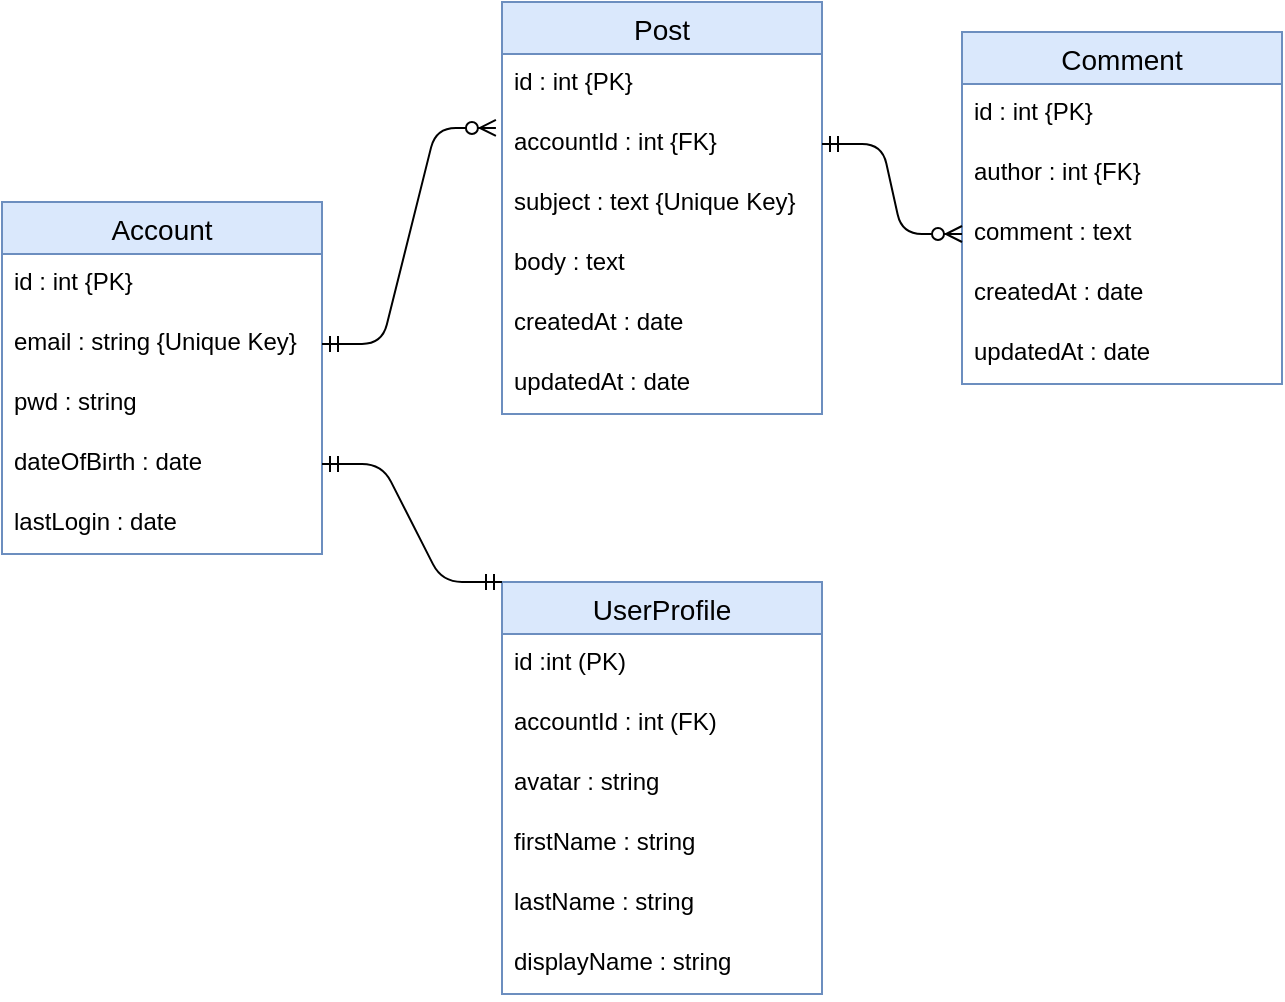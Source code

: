 <mxfile version="14.6.13" type="device"><diagram id="MPP2mbzUBWHYglcWMk7_" name="Page-1"><mxGraphModel dx="1106" dy="820" grid="1" gridSize="10" guides="1" tooltips="1" connect="1" arrows="1" fold="1" page="1" pageScale="1" pageWidth="827" pageHeight="1169" math="0" shadow="0"><root><mxCell id="0"/><mxCell id="1" parent="0"/><mxCell id="Y53zIaduRA6XaD6oKjap-1" value="Post" style="swimlane;fontStyle=0;childLayout=stackLayout;horizontal=1;startSize=26;horizontalStack=0;resizeParent=1;resizeParentMax=0;resizeLast=0;collapsible=1;marginBottom=0;align=center;fontSize=14;fillColor=#dae8fc;strokeColor=#6c8ebf;" parent="1" vertex="1"><mxGeometry x="330" y="180" width="160" height="206" as="geometry"/></mxCell><mxCell id="Y53zIaduRA6XaD6oKjap-2" value="id : int {PK}" style="text;strokeColor=none;fillColor=none;spacingLeft=4;spacingRight=4;overflow=hidden;rotatable=0;points=[[0,0.5],[1,0.5]];portConstraint=eastwest;fontSize=12;" parent="Y53zIaduRA6XaD6oKjap-1" vertex="1"><mxGeometry y="26" width="160" height="30" as="geometry"/></mxCell><mxCell id="Y53zIaduRA6XaD6oKjap-3" value="accountId : int {FK}" style="text;strokeColor=none;fillColor=none;spacingLeft=4;spacingRight=4;overflow=hidden;rotatable=0;points=[[0,0.5],[1,0.5]];portConstraint=eastwest;fontSize=12;" parent="Y53zIaduRA6XaD6oKjap-1" vertex="1"><mxGeometry y="56" width="160" height="30" as="geometry"/></mxCell><mxCell id="77UfXDExuhTplu2qrtNW-1" value="subject : text {Unique Key}" style="text;strokeColor=none;fillColor=none;spacingLeft=4;spacingRight=4;overflow=hidden;rotatable=0;points=[[0,0.5],[1,0.5]];portConstraint=eastwest;fontSize=12;" parent="Y53zIaduRA6XaD6oKjap-1" vertex="1"><mxGeometry y="86" width="160" height="30" as="geometry"/></mxCell><mxCell id="Y53zIaduRA6XaD6oKjap-4" value="body : text " style="text;strokeColor=none;fillColor=none;spacingLeft=4;spacingRight=4;overflow=hidden;rotatable=0;points=[[0,0.5],[1,0.5]];portConstraint=eastwest;fontSize=12;" parent="Y53zIaduRA6XaD6oKjap-1" vertex="1"><mxGeometry y="116" width="160" height="30" as="geometry"/></mxCell><mxCell id="Y53zIaduRA6XaD6oKjap-27" value="createdAt : date" style="text;strokeColor=none;fillColor=none;spacingLeft=4;spacingRight=4;overflow=hidden;rotatable=0;points=[[0,0.5],[1,0.5]];portConstraint=eastwest;fontSize=12;" parent="Y53zIaduRA6XaD6oKjap-1" vertex="1"><mxGeometry y="146" width="160" height="30" as="geometry"/></mxCell><mxCell id="Y53zIaduRA6XaD6oKjap-28" value="updatedAt : date" style="text;strokeColor=none;fillColor=none;spacingLeft=4;spacingRight=4;overflow=hidden;rotatable=0;points=[[0,0.5],[1,0.5]];portConstraint=eastwest;fontSize=12;" parent="Y53zIaduRA6XaD6oKjap-1" vertex="1"><mxGeometry y="176" width="160" height="30" as="geometry"/></mxCell><mxCell id="Y53zIaduRA6XaD6oKjap-6" value="Comment" style="swimlane;fontStyle=0;childLayout=stackLayout;horizontal=1;startSize=26;horizontalStack=0;resizeParent=1;resizeParentMax=0;resizeLast=0;collapsible=1;marginBottom=0;align=center;fontSize=14;fillColor=#dae8fc;strokeColor=#6c8ebf;" parent="1" vertex="1"><mxGeometry x="560" y="195" width="160" height="176" as="geometry"/></mxCell><mxCell id="Y53zIaduRA6XaD6oKjap-7" value="id : int {PK}" style="text;strokeColor=none;fillColor=none;spacingLeft=4;spacingRight=4;overflow=hidden;rotatable=0;points=[[0,0.5],[1,0.5]];portConstraint=eastwest;fontSize=12;" parent="Y53zIaduRA6XaD6oKjap-6" vertex="1"><mxGeometry y="26" width="160" height="30" as="geometry"/></mxCell><mxCell id="Y53zIaduRA6XaD6oKjap-8" value="author : int {FK}" style="text;strokeColor=none;fillColor=none;spacingLeft=4;spacingRight=4;overflow=hidden;rotatable=0;points=[[0,0.5],[1,0.5]];portConstraint=eastwest;fontSize=12;" parent="Y53zIaduRA6XaD6oKjap-6" vertex="1"><mxGeometry y="56" width="160" height="30" as="geometry"/></mxCell><mxCell id="Y53zIaduRA6XaD6oKjap-9" value="comment : text" style="text;strokeColor=none;fillColor=none;spacingLeft=4;spacingRight=4;overflow=hidden;rotatable=0;points=[[0,0.5],[1,0.5]];portConstraint=eastwest;fontSize=12;" parent="Y53zIaduRA6XaD6oKjap-6" vertex="1"><mxGeometry y="86" width="160" height="30" as="geometry"/></mxCell><mxCell id="Y53zIaduRA6XaD6oKjap-29" value="createdAt : date" style="text;strokeColor=none;fillColor=none;spacingLeft=4;spacingRight=4;overflow=hidden;rotatable=0;points=[[0,0.5],[1,0.5]];portConstraint=eastwest;fontSize=12;" parent="Y53zIaduRA6XaD6oKjap-6" vertex="1"><mxGeometry y="116" width="160" height="30" as="geometry"/></mxCell><mxCell id="Y53zIaduRA6XaD6oKjap-30" value="updatedAt : date" style="text;strokeColor=none;fillColor=none;spacingLeft=4;spacingRight=4;overflow=hidden;rotatable=0;points=[[0,0.5],[1,0.5]];portConstraint=eastwest;fontSize=12;" parent="Y53zIaduRA6XaD6oKjap-6" vertex="1"><mxGeometry y="146" width="160" height="30" as="geometry"/></mxCell><mxCell id="Y53zIaduRA6XaD6oKjap-10" value="UserProfile" style="swimlane;fontStyle=0;childLayout=stackLayout;horizontal=1;startSize=26;horizontalStack=0;resizeParent=1;resizeParentMax=0;resizeLast=0;collapsible=1;marginBottom=0;align=center;fontSize=14;fillColor=#dae8fc;strokeColor=#6c8ebf;" parent="1" vertex="1"><mxGeometry x="330" y="470" width="160" height="206" as="geometry"/></mxCell><mxCell id="Y53zIaduRA6XaD6oKjap-11" value="id :int (PK)" style="text;strokeColor=none;fillColor=none;spacingLeft=4;spacingRight=4;overflow=hidden;rotatable=0;points=[[0,0.5],[1,0.5]];portConstraint=eastwest;fontSize=12;" parent="Y53zIaduRA6XaD6oKjap-10" vertex="1"><mxGeometry y="26" width="160" height="30" as="geometry"/></mxCell><mxCell id="Y53zIaduRA6XaD6oKjap-12" value="accountId : int (FK)" style="text;strokeColor=none;fillColor=none;spacingLeft=4;spacingRight=4;overflow=hidden;rotatable=0;points=[[0,0.5],[1,0.5]];portConstraint=eastwest;fontSize=12;" parent="Y53zIaduRA6XaD6oKjap-10" vertex="1"><mxGeometry y="56" width="160" height="30" as="geometry"/></mxCell><mxCell id="Y53zIaduRA6XaD6oKjap-13" value="avatar : string" style="text;strokeColor=none;fillColor=none;spacingLeft=4;spacingRight=4;overflow=hidden;rotatable=0;points=[[0,0.5],[1,0.5]];portConstraint=eastwest;fontSize=12;" parent="Y53zIaduRA6XaD6oKjap-10" vertex="1"><mxGeometry y="86" width="160" height="30" as="geometry"/></mxCell><mxCell id="Y53zIaduRA6XaD6oKjap-19" value="firstName : string" style="text;strokeColor=none;fillColor=none;spacingLeft=4;spacingRight=4;overflow=hidden;rotatable=0;points=[[0,0.5],[1,0.5]];portConstraint=eastwest;fontSize=12;" parent="Y53zIaduRA6XaD6oKjap-10" vertex="1"><mxGeometry y="116" width="160" height="30" as="geometry"/></mxCell><mxCell id="Y53zIaduRA6XaD6oKjap-20" value="lastName : string" style="text;strokeColor=none;fillColor=none;spacingLeft=4;spacingRight=4;overflow=hidden;rotatable=0;points=[[0,0.5],[1,0.5]];portConstraint=eastwest;fontSize=12;" parent="Y53zIaduRA6XaD6oKjap-10" vertex="1"><mxGeometry y="146" width="160" height="30" as="geometry"/></mxCell><mxCell id="Y53zIaduRA6XaD6oKjap-21" value="displayName : string" style="text;strokeColor=none;fillColor=none;spacingLeft=4;spacingRight=4;overflow=hidden;rotatable=0;points=[[0,0.5],[1,0.5]];portConstraint=eastwest;fontSize=12;" parent="Y53zIaduRA6XaD6oKjap-10" vertex="1"><mxGeometry y="176" width="160" height="30" as="geometry"/></mxCell><mxCell id="Y53zIaduRA6XaD6oKjap-14" value="Account" style="swimlane;fontStyle=0;childLayout=stackLayout;horizontal=1;startSize=26;horizontalStack=0;resizeParent=1;resizeParentMax=0;resizeLast=0;collapsible=1;marginBottom=0;align=center;fontSize=14;fillColor=#dae8fc;strokeColor=#6c8ebf;" parent="1" vertex="1"><mxGeometry x="80" y="280" width="160" height="176" as="geometry"/></mxCell><mxCell id="Y53zIaduRA6XaD6oKjap-18" value="id : int {PK}" style="text;strokeColor=none;fillColor=none;spacingLeft=4;spacingRight=4;overflow=hidden;rotatable=0;points=[[0,0.5],[1,0.5]];portConstraint=eastwest;fontSize=12;" parent="Y53zIaduRA6XaD6oKjap-14" vertex="1"><mxGeometry y="26" width="160" height="30" as="geometry"/></mxCell><mxCell id="Y53zIaduRA6XaD6oKjap-15" value="email : string {Unique Key}" style="text;strokeColor=none;fillColor=none;spacingLeft=4;spacingRight=4;overflow=hidden;rotatable=0;points=[[0,0.5],[1,0.5]];portConstraint=eastwest;fontSize=12;" parent="Y53zIaduRA6XaD6oKjap-14" vertex="1"><mxGeometry y="56" width="160" height="30" as="geometry"/></mxCell><mxCell id="Y53zIaduRA6XaD6oKjap-16" value="pwd : string" style="text;strokeColor=none;fillColor=none;spacingLeft=4;spacingRight=4;overflow=hidden;rotatable=0;points=[[0,0.5],[1,0.5]];portConstraint=eastwest;fontSize=12;" parent="Y53zIaduRA6XaD6oKjap-14" vertex="1"><mxGeometry y="86" width="160" height="30" as="geometry"/></mxCell><mxCell id="Y53zIaduRA6XaD6oKjap-22" value="dateOfBirth : date" style="text;strokeColor=none;fillColor=none;spacingLeft=4;spacingRight=4;overflow=hidden;rotatable=0;points=[[0,0.5],[1,0.5]];portConstraint=eastwest;fontSize=12;" parent="Y53zIaduRA6XaD6oKjap-14" vertex="1"><mxGeometry y="116" width="160" height="30" as="geometry"/></mxCell><mxCell id="Y53zIaduRA6XaD6oKjap-31" value="lastLogin : date" style="text;strokeColor=none;fillColor=none;spacingLeft=4;spacingRight=4;overflow=hidden;rotatable=0;points=[[0,0.5],[1,0.5]];portConstraint=eastwest;fontSize=12;" parent="Y53zIaduRA6XaD6oKjap-14" vertex="1"><mxGeometry y="146" width="160" height="30" as="geometry"/></mxCell><mxCell id="Y53zIaduRA6XaD6oKjap-24" value="" style="edgeStyle=entityRelationEdgeStyle;fontSize=12;html=1;endArrow=ERzeroToMany;startArrow=ERmandOne;exitX=1;exitY=0.5;exitDx=0;exitDy=0;entryX=-0.019;entryY=0.233;entryDx=0;entryDy=0;entryPerimeter=0;" parent="1" source="Y53zIaduRA6XaD6oKjap-15" target="Y53zIaduRA6XaD6oKjap-3" edge="1"><mxGeometry width="100" height="100" relative="1" as="geometry"><mxPoint x="360" y="470" as="sourcePoint"/><mxPoint x="460" y="370" as="targetPoint"/></mxGeometry></mxCell><mxCell id="Y53zIaduRA6XaD6oKjap-25" value="" style="edgeStyle=entityRelationEdgeStyle;fontSize=12;html=1;endArrow=ERzeroToMany;startArrow=ERmandOne;exitX=1;exitY=0.5;exitDx=0;exitDy=0;entryX=0;entryY=0.5;entryDx=0;entryDy=0;" parent="1" source="Y53zIaduRA6XaD6oKjap-3" target="Y53zIaduRA6XaD6oKjap-9" edge="1"><mxGeometry width="100" height="100" relative="1" as="geometry"><mxPoint x="270" y="261" as="sourcePoint"/><mxPoint x="436.96" y="462.99" as="targetPoint"/></mxGeometry></mxCell><mxCell id="Y53zIaduRA6XaD6oKjap-26" value="" style="edgeStyle=entityRelationEdgeStyle;fontSize=12;html=1;endArrow=ERmandOne;startArrow=ERmandOne;exitX=1;exitY=0.5;exitDx=0;exitDy=0;entryX=0;entryY=0;entryDx=0;entryDy=0;" parent="1" source="Y53zIaduRA6XaD6oKjap-22" target="Y53zIaduRA6XaD6oKjap-10" edge="1"><mxGeometry width="100" height="100" relative="1" as="geometry"><mxPoint x="360" y="470" as="sourcePoint"/><mxPoint x="460" y="370" as="targetPoint"/></mxGeometry></mxCell></root></mxGraphModel></diagram></mxfile>